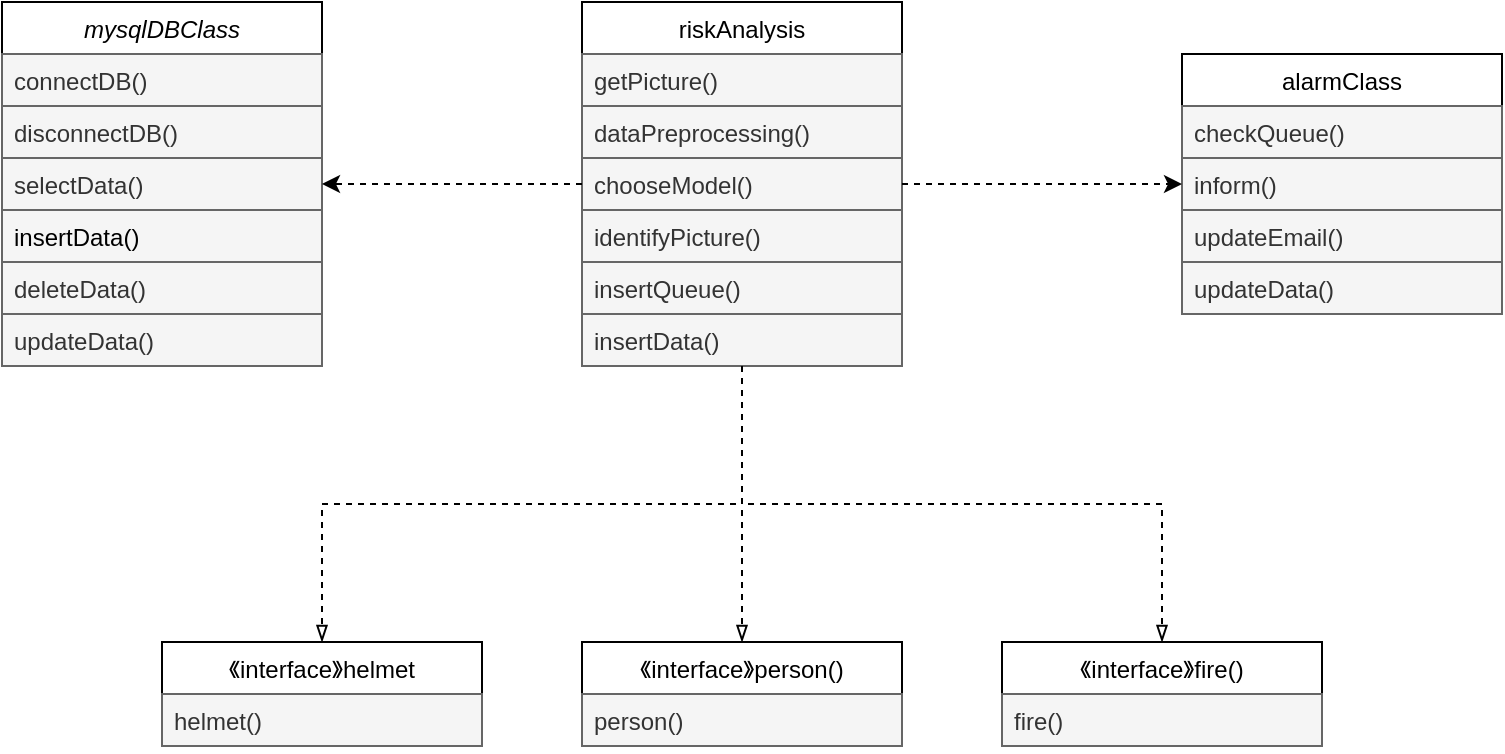 <mxfile version="21.3.0" type="github">
  <diagram name="第 1 页" id="r08EBlHaC93O3BzGP8rg">
    <mxGraphModel dx="1594" dy="895" grid="1" gridSize="10" guides="1" tooltips="1" connect="1" arrows="1" fold="1" page="1" pageScale="1" pageWidth="827" pageHeight="1169" math="0" shadow="0">
      <root>
        <mxCell id="0" />
        <mxCell id="1" parent="0" />
        <mxCell id="-wtqxNHQhwO7bfYBO705-1" value="mysqlDBClass" style="swimlane;fontStyle=2;align=center;verticalAlign=top;childLayout=stackLayout;horizontal=1;startSize=26;horizontalStack=0;resizeParent=1;resizeLast=0;collapsible=1;marginBottom=0;rounded=0;shadow=0;strokeWidth=1;" vertex="1" parent="1">
          <mxGeometry x="30" y="70" width="160" height="182" as="geometry">
            <mxRectangle x="230" y="140" width="160" height="26" as="alternateBounds" />
          </mxGeometry>
        </mxCell>
        <mxCell id="-wtqxNHQhwO7bfYBO705-2" value="connectDB()" style="text;align=left;verticalAlign=top;spacingLeft=4;spacingRight=4;overflow=hidden;rotatable=0;points=[[0,0.5],[1,0.5]];portConstraint=eastwest;fillColor=#f5f5f5;fontColor=#333333;strokeColor=#666666;" vertex="1" parent="-wtqxNHQhwO7bfYBO705-1">
          <mxGeometry y="26" width="160" height="26" as="geometry" />
        </mxCell>
        <mxCell id="-wtqxNHQhwO7bfYBO705-3" value="disconnectDB()" style="text;align=left;verticalAlign=top;spacingLeft=4;spacingRight=4;overflow=hidden;rotatable=0;points=[[0,0.5],[1,0.5]];portConstraint=eastwest;rounded=0;shadow=0;html=0;fillColor=#f5f5f5;fontColor=#333333;strokeColor=#666666;" vertex="1" parent="-wtqxNHQhwO7bfYBO705-1">
          <mxGeometry y="52" width="160" height="26" as="geometry" />
        </mxCell>
        <mxCell id="-wtqxNHQhwO7bfYBO705-4" value="selectData()" style="text;align=left;verticalAlign=top;spacingLeft=4;spacingRight=4;overflow=hidden;rotatable=0;points=[[0,0.5],[1,0.5]];portConstraint=eastwest;rounded=0;shadow=0;html=0;fillColor=#f5f5f5;fontColor=#333333;strokeColor=#666666;" vertex="1" parent="-wtqxNHQhwO7bfYBO705-1">
          <mxGeometry y="78" width="160" height="26" as="geometry" />
        </mxCell>
        <mxCell id="-wtqxNHQhwO7bfYBO705-5" value="insertData()" style="text;align=left;verticalAlign=top;spacingLeft=4;spacingRight=4;overflow=hidden;rotatable=0;points=[[0,0.5],[1,0.5]];portConstraint=eastwest;rounded=0;shadow=0;html=0;fillColor=#f5f5f5;strokeColor=#666666;" vertex="1" parent="-wtqxNHQhwO7bfYBO705-1">
          <mxGeometry y="104" width="160" height="26" as="geometry" />
        </mxCell>
        <mxCell id="-wtqxNHQhwO7bfYBO705-6" value="deleteData()" style="text;align=left;verticalAlign=top;spacingLeft=4;spacingRight=4;overflow=hidden;rotatable=0;points=[[0,0.5],[1,0.5]];portConstraint=eastwest;rounded=0;shadow=0;html=0;fillColor=#f5f5f5;fontColor=#333333;strokeColor=#666666;" vertex="1" parent="-wtqxNHQhwO7bfYBO705-1">
          <mxGeometry y="130" width="160" height="26" as="geometry" />
        </mxCell>
        <mxCell id="-wtqxNHQhwO7bfYBO705-7" value="updateData()" style="text;align=left;verticalAlign=top;spacingLeft=4;spacingRight=4;overflow=hidden;rotatable=0;points=[[0,0.5],[1,0.5]];portConstraint=eastwest;rounded=0;shadow=0;html=0;fillColor=#f5f5f5;fontColor=#333333;strokeColor=#666666;" vertex="1" parent="-wtqxNHQhwO7bfYBO705-1">
          <mxGeometry y="156" width="160" height="26" as="geometry" />
        </mxCell>
        <mxCell id="-wtqxNHQhwO7bfYBO705-8" value="alarmClass" style="swimlane;fontStyle=0;align=center;verticalAlign=top;childLayout=stackLayout;horizontal=1;startSize=26;horizontalStack=0;resizeParent=1;resizeLast=0;collapsible=1;marginBottom=0;rounded=0;shadow=0;strokeWidth=1;" vertex="1" parent="1">
          <mxGeometry x="620" y="96" width="160" height="130" as="geometry">
            <mxRectangle x="340" y="380" width="170" height="26" as="alternateBounds" />
          </mxGeometry>
        </mxCell>
        <mxCell id="-wtqxNHQhwO7bfYBO705-9" value="checkQueue()" style="text;align=left;verticalAlign=top;spacingLeft=4;spacingRight=4;overflow=hidden;rotatable=0;points=[[0,0.5],[1,0.5]];portConstraint=eastwest;fillColor=#f5f5f5;fontColor=#333333;strokeColor=#666666;" vertex="1" parent="-wtqxNHQhwO7bfYBO705-8">
          <mxGeometry y="26" width="160" height="26" as="geometry" />
        </mxCell>
        <mxCell id="-wtqxNHQhwO7bfYBO705-10" value="inform()" style="text;align=left;verticalAlign=top;spacingLeft=4;spacingRight=4;overflow=hidden;rotatable=0;points=[[0,0.5],[1,0.5]];portConstraint=eastwest;fillColor=#f5f5f5;fontColor=#333333;strokeColor=#666666;" vertex="1" parent="-wtqxNHQhwO7bfYBO705-8">
          <mxGeometry y="52" width="160" height="26" as="geometry" />
        </mxCell>
        <mxCell id="-wtqxNHQhwO7bfYBO705-11" value="updateEmail()" style="text;align=left;verticalAlign=top;spacingLeft=4;spacingRight=4;overflow=hidden;rotatable=0;points=[[0,0.5],[1,0.5]];portConstraint=eastwest;fillColor=#f5f5f5;fontColor=#333333;strokeColor=#666666;" vertex="1" parent="-wtqxNHQhwO7bfYBO705-8">
          <mxGeometry y="78" width="160" height="26" as="geometry" />
        </mxCell>
        <mxCell id="-wtqxNHQhwO7bfYBO705-12" value="updateData()" style="text;align=left;verticalAlign=top;spacingLeft=4;spacingRight=4;overflow=hidden;rotatable=0;points=[[0,0.5],[1,0.5]];portConstraint=eastwest;fillColor=#f5f5f5;fontColor=#333333;strokeColor=#666666;" vertex="1" parent="-wtqxNHQhwO7bfYBO705-8">
          <mxGeometry y="104" width="160" height="26" as="geometry" />
        </mxCell>
        <mxCell id="-wtqxNHQhwO7bfYBO705-13" value="riskAnalysis" style="swimlane;fontStyle=0;align=center;verticalAlign=top;childLayout=stackLayout;horizontal=1;startSize=26;horizontalStack=0;resizeParent=1;resizeLast=0;collapsible=1;marginBottom=0;rounded=0;shadow=0;strokeWidth=1;" vertex="1" parent="1">
          <mxGeometry x="320" y="70" width="160" height="182" as="geometry">
            <mxRectangle x="70" y="360" width="160" height="26" as="alternateBounds" />
          </mxGeometry>
        </mxCell>
        <mxCell id="-wtqxNHQhwO7bfYBO705-14" value="getPicture()" style="text;align=left;verticalAlign=top;spacingLeft=4;spacingRight=4;overflow=hidden;rotatable=0;points=[[0,0.5],[1,0.5]];portConstraint=eastwest;fillColor=#f5f5f5;fontColor=#333333;strokeColor=#666666;" vertex="1" parent="-wtqxNHQhwO7bfYBO705-13">
          <mxGeometry y="26" width="160" height="26" as="geometry" />
        </mxCell>
        <mxCell id="-wtqxNHQhwO7bfYBO705-15" value="dataPreprocessing()" style="text;align=left;verticalAlign=top;spacingLeft=4;spacingRight=4;overflow=hidden;rotatable=0;points=[[0,0.5],[1,0.5]];portConstraint=eastwest;fillColor=#f5f5f5;fontColor=#333333;strokeColor=#666666;" vertex="1" parent="-wtqxNHQhwO7bfYBO705-13">
          <mxGeometry y="52" width="160" height="26" as="geometry" />
        </mxCell>
        <mxCell id="-wtqxNHQhwO7bfYBO705-16" value="chooseModel()" style="text;align=left;verticalAlign=top;spacingLeft=4;spacingRight=4;overflow=hidden;rotatable=0;points=[[0,0.5],[1,0.5]];portConstraint=eastwest;fillColor=#f5f5f5;fontColor=#333333;strokeColor=#666666;" vertex="1" parent="-wtqxNHQhwO7bfYBO705-13">
          <mxGeometry y="78" width="160" height="26" as="geometry" />
        </mxCell>
        <mxCell id="-wtqxNHQhwO7bfYBO705-17" value="identifyPicture()" style="text;align=left;verticalAlign=top;spacingLeft=4;spacingRight=4;overflow=hidden;rotatable=0;points=[[0,0.5],[1,0.5]];portConstraint=eastwest;fillColor=#f5f5f5;fontColor=#333333;strokeColor=#666666;" vertex="1" parent="-wtqxNHQhwO7bfYBO705-13">
          <mxGeometry y="104" width="160" height="26" as="geometry" />
        </mxCell>
        <mxCell id="-wtqxNHQhwO7bfYBO705-18" value="insertQueue()" style="text;align=left;verticalAlign=top;spacingLeft=4;spacingRight=4;overflow=hidden;rotatable=0;points=[[0,0.5],[1,0.5]];portConstraint=eastwest;fillColor=#f5f5f5;fontColor=#333333;strokeColor=#666666;" vertex="1" parent="-wtqxNHQhwO7bfYBO705-13">
          <mxGeometry y="130" width="160" height="26" as="geometry" />
        </mxCell>
        <mxCell id="-wtqxNHQhwO7bfYBO705-19" value="insertData()" style="text;align=left;verticalAlign=top;spacingLeft=4;spacingRight=4;overflow=hidden;rotatable=0;points=[[0,0.5],[1,0.5]];portConstraint=eastwest;fillColor=#f5f5f5;fontColor=#333333;strokeColor=#666666;" vertex="1" parent="-wtqxNHQhwO7bfYBO705-13">
          <mxGeometry y="156" width="160" height="26" as="geometry" />
        </mxCell>
        <mxCell id="-wtqxNHQhwO7bfYBO705-20" style="edgeStyle=orthogonalEdgeStyle;rounded=0;orthogonalLoop=1;jettySize=auto;html=1;dashed=1;entryX=0;entryY=0.5;entryDx=0;entryDy=0;exitX=1;exitY=0.5;exitDx=0;exitDy=0;" edge="1" parent="1" source="-wtqxNHQhwO7bfYBO705-13" target="-wtqxNHQhwO7bfYBO705-8">
          <mxGeometry relative="1" as="geometry">
            <mxPoint x="450" y="161" as="targetPoint" />
            <mxPoint x="480" y="140" as="sourcePoint" />
          </mxGeometry>
        </mxCell>
        <mxCell id="-wtqxNHQhwO7bfYBO705-21" style="edgeStyle=orthogonalEdgeStyle;rounded=0;orthogonalLoop=1;jettySize=auto;html=1;exitX=0;exitY=0.5;exitDx=0;exitDy=0;dashed=1;entryX=1;entryY=0.5;entryDx=0;entryDy=0;" edge="1" parent="1" source="-wtqxNHQhwO7bfYBO705-13" target="-wtqxNHQhwO7bfYBO705-1">
          <mxGeometry relative="1" as="geometry">
            <mxPoint x="450" y="360" as="targetPoint" />
            <mxPoint x="250" y="360" as="sourcePoint" />
          </mxGeometry>
        </mxCell>
        <mxCell id="-wtqxNHQhwO7bfYBO705-22" value="" style="edgeStyle=orthogonalEdgeStyle;rounded=0;orthogonalLoop=1;jettySize=auto;html=1;dashed=1;endArrow=blockThin;endFill=0;exitX=0.5;exitY=1;exitDx=0;exitDy=0;" edge="1" parent="1" target="-wtqxNHQhwO7bfYBO705-23" source="-wtqxNHQhwO7bfYBO705-13">
          <mxGeometry relative="1" as="geometry">
            <mxPoint x="480" y="321" as="sourcePoint" />
          </mxGeometry>
        </mxCell>
        <mxCell id="-wtqxNHQhwO7bfYBO705-23" value="《interface》fire()" style="swimlane;fontStyle=0;align=center;verticalAlign=top;childLayout=stackLayout;horizontal=1;startSize=26;horizontalStack=0;resizeParent=1;resizeLast=0;collapsible=1;marginBottom=0;rounded=0;shadow=0;strokeWidth=1;" vertex="1" parent="1">
          <mxGeometry x="530" y="390" width="160" height="52" as="geometry">
            <mxRectangle x="550" y="140" width="160" height="26" as="alternateBounds" />
          </mxGeometry>
        </mxCell>
        <mxCell id="-wtqxNHQhwO7bfYBO705-24" value="fire()" style="text;align=left;verticalAlign=top;spacingLeft=4;spacingRight=4;overflow=hidden;rotatable=0;points=[[0,0.5],[1,0.5]];portConstraint=eastwest;rounded=0;shadow=0;html=0;fillColor=#f5f5f5;fontColor=#333333;strokeColor=#666666;" vertex="1" parent="-wtqxNHQhwO7bfYBO705-23">
          <mxGeometry y="26" width="160" height="26" as="geometry" />
        </mxCell>
        <mxCell id="-wtqxNHQhwO7bfYBO705-25" value="《interface》person()" style="swimlane;fontStyle=0;align=center;verticalAlign=top;childLayout=stackLayout;horizontal=1;startSize=26;horizontalStack=0;resizeParent=1;resizeLast=0;collapsible=1;marginBottom=0;rounded=0;shadow=0;strokeWidth=1;" vertex="1" parent="1">
          <mxGeometry x="320" y="390" width="160" height="52" as="geometry">
            <mxRectangle x="550" y="140" width="160" height="26" as="alternateBounds" />
          </mxGeometry>
        </mxCell>
        <mxCell id="-wtqxNHQhwO7bfYBO705-26" value="person()" style="text;align=left;verticalAlign=top;spacingLeft=4;spacingRight=4;overflow=hidden;rotatable=0;points=[[0,0.5],[1,0.5]];portConstraint=eastwest;rounded=0;shadow=0;html=0;fillColor=#f5f5f5;fontColor=#333333;strokeColor=#666666;" vertex="1" parent="-wtqxNHQhwO7bfYBO705-25">
          <mxGeometry y="26" width="160" height="26" as="geometry" />
        </mxCell>
        <mxCell id="-wtqxNHQhwO7bfYBO705-27" value="《interface》helmet" style="swimlane;fontStyle=0;align=center;verticalAlign=top;childLayout=stackLayout;horizontal=1;startSize=26;horizontalStack=0;resizeParent=1;resizeLast=0;collapsible=1;marginBottom=0;rounded=0;shadow=0;strokeWidth=1;" vertex="1" parent="1">
          <mxGeometry x="110" y="390" width="160" height="52" as="geometry">
            <mxRectangle x="550" y="140" width="160" height="26" as="alternateBounds" />
          </mxGeometry>
        </mxCell>
        <mxCell id="-wtqxNHQhwO7bfYBO705-28" value="helmet()" style="text;align=left;verticalAlign=top;spacingLeft=4;spacingRight=4;overflow=hidden;rotatable=0;points=[[0,0.5],[1,0.5]];portConstraint=eastwest;rounded=0;shadow=0;html=0;fillColor=#f5f5f5;fontColor=#333333;strokeColor=#666666;" vertex="1" parent="-wtqxNHQhwO7bfYBO705-27">
          <mxGeometry y="26" width="160" height="26" as="geometry" />
        </mxCell>
        <mxCell id="-wtqxNHQhwO7bfYBO705-29" value="" style="edgeStyle=orthogonalEdgeStyle;rounded=0;orthogonalLoop=1;jettySize=auto;html=1;dashed=1;endArrow=blockThin;endFill=0;exitX=0.5;exitY=1;exitDx=0;exitDy=0;entryX=0.5;entryY=0;entryDx=0;entryDy=0;" edge="1" parent="1" source="-wtqxNHQhwO7bfYBO705-13" target="-wtqxNHQhwO7bfYBO705-25">
          <mxGeometry relative="1" as="geometry">
            <mxPoint x="410" y="262" as="sourcePoint" />
            <mxPoint x="620" y="400" as="targetPoint" />
          </mxGeometry>
        </mxCell>
        <mxCell id="-wtqxNHQhwO7bfYBO705-30" value="" style="edgeStyle=orthogonalEdgeStyle;rounded=0;orthogonalLoop=1;jettySize=auto;html=1;dashed=1;endArrow=blockThin;endFill=0;exitX=0.5;exitY=1;exitDx=0;exitDy=0;entryX=0.5;entryY=0;entryDx=0;entryDy=0;" edge="1" parent="1" source="-wtqxNHQhwO7bfYBO705-13" target="-wtqxNHQhwO7bfYBO705-27">
          <mxGeometry relative="1" as="geometry">
            <mxPoint x="420" y="272" as="sourcePoint" />
            <mxPoint x="630" y="410" as="targetPoint" />
          </mxGeometry>
        </mxCell>
      </root>
    </mxGraphModel>
  </diagram>
</mxfile>
